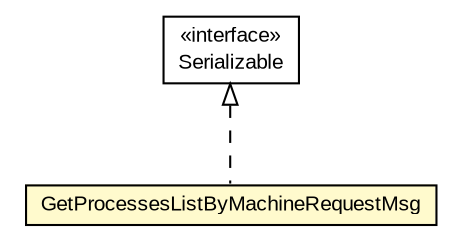 #!/usr/local/bin/dot
#
# Class diagram 
# Generated by UMLGraph version R5_6-24-gf6e263 (http://www.umlgraph.org/)
#

digraph G {
	edge [fontname="arial",fontsize=10,labelfontname="arial",labelfontsize=10];
	node [fontname="arial",fontsize=10,shape=plaintext];
	nodesep=0.25;
	ranksep=0.5;
	// org.miloss.fgsms.services.interfaces.policyconfiguration.GetProcessesListByMachineRequestMsg
	c604101 [label=<<table title="org.miloss.fgsms.services.interfaces.policyconfiguration.GetProcessesListByMachineRequestMsg" border="0" cellborder="1" cellspacing="0" cellpadding="2" port="p" bgcolor="lemonChiffon" href="./GetProcessesListByMachineRequestMsg.html">
		<tr><td><table border="0" cellspacing="0" cellpadding="1">
<tr><td align="center" balign="center"> GetProcessesListByMachineRequestMsg </td></tr>
		</table></td></tr>
		</table>>, URL="./GetProcessesListByMachineRequestMsg.html", fontname="arial", fontcolor="black", fontsize=10.0];
	//org.miloss.fgsms.services.interfaces.policyconfiguration.GetProcessesListByMachineRequestMsg implements java.io.Serializable
	c604747:p -> c604101:p [dir=back,arrowtail=empty,style=dashed];
	// java.io.Serializable
	c604747 [label=<<table title="java.io.Serializable" border="0" cellborder="1" cellspacing="0" cellpadding="2" port="p" href="http://java.sun.com/j2se/1.4.2/docs/api/java/io/Serializable.html">
		<tr><td><table border="0" cellspacing="0" cellpadding="1">
<tr><td align="center" balign="center"> &#171;interface&#187; </td></tr>
<tr><td align="center" balign="center"> Serializable </td></tr>
		</table></td></tr>
		</table>>, URL="http://java.sun.com/j2se/1.4.2/docs/api/java/io/Serializable.html", fontname="arial", fontcolor="black", fontsize=10.0];
}

